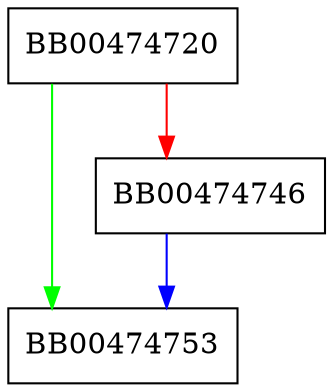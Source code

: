 digraph progress_cb {
  node [shape="box"];
  graph [splines=ortho];
  BB00474720 -> BB00474753 [color="green"];
  BB00474720 -> BB00474746 [color="red"];
  BB00474746 -> BB00474753 [color="blue"];
}